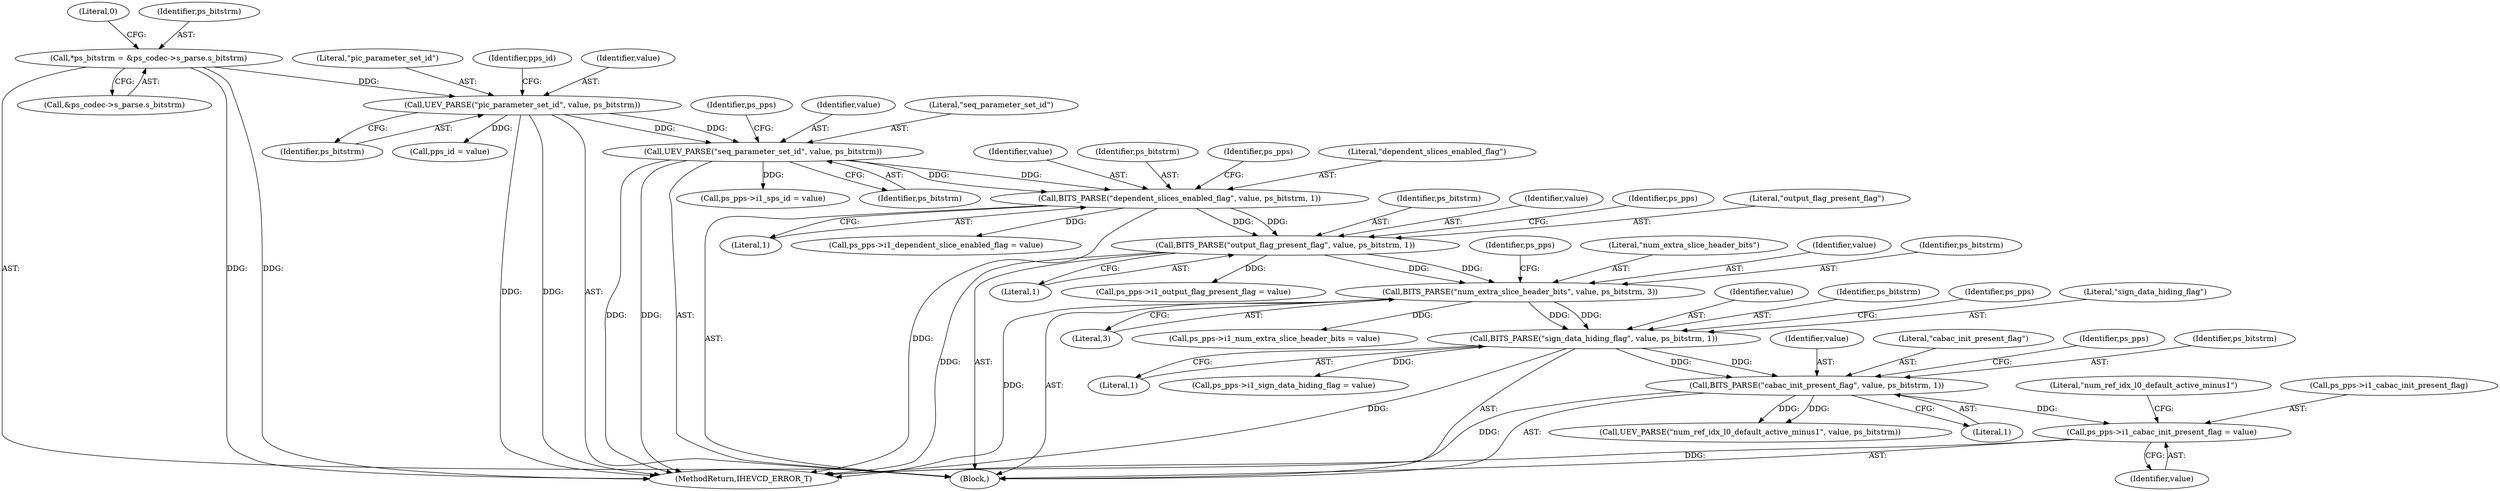 digraph "0_Android_ebaa71da6362c497310377df509651974401d258@pointer" {
"1000266" [label="(Call,ps_pps->i1_cabac_init_present_flag = value)"];
"1000261" [label="(Call,BITS_PARSE(\"cabac_init_present_flag\", value, ps_bitstrm, 1))"];
"1000251" [label="(Call,BITS_PARSE(\"sign_data_hiding_flag\", value, ps_bitstrm, 1))"];
"1000241" [label="(Call,BITS_PARSE(\"num_extra_slice_header_bits\", value, ps_bitstrm, 3))"];
"1000231" [label="(Call,BITS_PARSE(\"output_flag_present_flag\", value, ps_bitstrm, 1))"];
"1000221" [label="(Call,BITS_PARSE(\"dependent_slices_enabled_flag\", value, ps_bitstrm, 1))"];
"1000180" [label="(Call,UEV_PARSE(\"seq_parameter_set_id\", value, ps_bitstrm))"];
"1000138" [label="(Call,UEV_PARSE(\"pic_parameter_set_id\", value, ps_bitstrm))"];
"1000122" [label="(Call,*ps_bitstrm = &ps_codec->s_parse.s_bitstrm)"];
"1000263" [label="(Identifier,value)"];
"1000223" [label="(Identifier,value)"];
"1000246" [label="(Call,ps_pps->i1_num_extra_slice_header_bits = value)"];
"1000271" [label="(Call,UEV_PARSE(\"num_ref_idx_l0_default_active_minus1\", value, ps_bitstrm))"];
"1000221" [label="(Call,BITS_PARSE(\"dependent_slices_enabled_flag\", value, ps_bitstrm, 1))"];
"1000224" [label="(Identifier,ps_bitstrm)"];
"1000272" [label="(Literal,\"num_ref_idx_l0_default_active_minus1\")"];
"1000262" [label="(Literal,\"cabac_init_present_flag\")"];
"1000236" [label="(Call,ps_pps->i1_output_flag_present_flag = value)"];
"1000186" [label="(Identifier,ps_pps)"];
"1000234" [label="(Identifier,ps_bitstrm)"];
"1000132" [label="(Literal,0)"];
"1000123" [label="(Identifier,ps_bitstrm)"];
"1000256" [label="(Call,ps_pps->i1_sign_data_hiding_flag = value)"];
"1000265" [label="(Literal,1)"];
"1000267" [label="(Call,ps_pps->i1_cabac_init_present_flag)"];
"1000266" [label="(Call,ps_pps->i1_cabac_init_present_flag = value)"];
"1000182" [label="(Identifier,value)"];
"1000225" [label="(Literal,1)"];
"1000261" [label="(Call,BITS_PARSE(\"cabac_init_present_flag\", value, ps_bitstrm, 1))"];
"1000248" [label="(Identifier,ps_pps)"];
"1000228" [label="(Identifier,ps_pps)"];
"1000253" [label="(Identifier,value)"];
"1000139" [label="(Literal,\"pic_parameter_set_id\")"];
"1000254" [label="(Identifier,ps_bitstrm)"];
"1000226" [label="(Call,ps_pps->i1_dependent_slice_enabled_flag = value)"];
"1000142" [label="(Call,pps_id = value)"];
"1000233" [label="(Identifier,value)"];
"1000979" [label="(MethodReturn,IHEVCD_ERROR_T)"];
"1000110" [label="(Block,)"];
"1000235" [label="(Literal,1)"];
"1000245" [label="(Literal,3)"];
"1000238" [label="(Identifier,ps_pps)"];
"1000270" [label="(Identifier,value)"];
"1000181" [label="(Literal,\"seq_parameter_set_id\")"];
"1000124" [label="(Call,&ps_codec->s_parse.s_bitstrm)"];
"1000242" [label="(Literal,\"num_extra_slice_header_bits\")"];
"1000143" [label="(Identifier,pps_id)"];
"1000243" [label="(Identifier,value)"];
"1000268" [label="(Identifier,ps_pps)"];
"1000244" [label="(Identifier,ps_bitstrm)"];
"1000264" [label="(Identifier,ps_bitstrm)"];
"1000141" [label="(Identifier,ps_bitstrm)"];
"1000184" [label="(Call,ps_pps->i1_sps_id = value)"];
"1000122" [label="(Call,*ps_bitstrm = &ps_codec->s_parse.s_bitstrm)"];
"1000232" [label="(Literal,\"output_flag_present_flag\")"];
"1000241" [label="(Call,BITS_PARSE(\"num_extra_slice_header_bits\", value, ps_bitstrm, 3))"];
"1000180" [label="(Call,UEV_PARSE(\"seq_parameter_set_id\", value, ps_bitstrm))"];
"1000255" [label="(Literal,1)"];
"1000258" [label="(Identifier,ps_pps)"];
"1000138" [label="(Call,UEV_PARSE(\"pic_parameter_set_id\", value, ps_bitstrm))"];
"1000231" [label="(Call,BITS_PARSE(\"output_flag_present_flag\", value, ps_bitstrm, 1))"];
"1000183" [label="(Identifier,ps_bitstrm)"];
"1000222" [label="(Literal,\"dependent_slices_enabled_flag\")"];
"1000140" [label="(Identifier,value)"];
"1000251" [label="(Call,BITS_PARSE(\"sign_data_hiding_flag\", value, ps_bitstrm, 1))"];
"1000252" [label="(Literal,\"sign_data_hiding_flag\")"];
"1000266" -> "1000110"  [label="AST: "];
"1000266" -> "1000270"  [label="CFG: "];
"1000267" -> "1000266"  [label="AST: "];
"1000270" -> "1000266"  [label="AST: "];
"1000272" -> "1000266"  [label="CFG: "];
"1000266" -> "1000979"  [label="DDG: "];
"1000261" -> "1000266"  [label="DDG: "];
"1000261" -> "1000110"  [label="AST: "];
"1000261" -> "1000265"  [label="CFG: "];
"1000262" -> "1000261"  [label="AST: "];
"1000263" -> "1000261"  [label="AST: "];
"1000264" -> "1000261"  [label="AST: "];
"1000265" -> "1000261"  [label="AST: "];
"1000268" -> "1000261"  [label="CFG: "];
"1000261" -> "1000979"  [label="DDG: "];
"1000251" -> "1000261"  [label="DDG: "];
"1000251" -> "1000261"  [label="DDG: "];
"1000261" -> "1000271"  [label="DDG: "];
"1000261" -> "1000271"  [label="DDG: "];
"1000251" -> "1000110"  [label="AST: "];
"1000251" -> "1000255"  [label="CFG: "];
"1000252" -> "1000251"  [label="AST: "];
"1000253" -> "1000251"  [label="AST: "];
"1000254" -> "1000251"  [label="AST: "];
"1000255" -> "1000251"  [label="AST: "];
"1000258" -> "1000251"  [label="CFG: "];
"1000251" -> "1000979"  [label="DDG: "];
"1000241" -> "1000251"  [label="DDG: "];
"1000241" -> "1000251"  [label="DDG: "];
"1000251" -> "1000256"  [label="DDG: "];
"1000241" -> "1000110"  [label="AST: "];
"1000241" -> "1000245"  [label="CFG: "];
"1000242" -> "1000241"  [label="AST: "];
"1000243" -> "1000241"  [label="AST: "];
"1000244" -> "1000241"  [label="AST: "];
"1000245" -> "1000241"  [label="AST: "];
"1000248" -> "1000241"  [label="CFG: "];
"1000241" -> "1000979"  [label="DDG: "];
"1000231" -> "1000241"  [label="DDG: "];
"1000231" -> "1000241"  [label="DDG: "];
"1000241" -> "1000246"  [label="DDG: "];
"1000231" -> "1000110"  [label="AST: "];
"1000231" -> "1000235"  [label="CFG: "];
"1000232" -> "1000231"  [label="AST: "];
"1000233" -> "1000231"  [label="AST: "];
"1000234" -> "1000231"  [label="AST: "];
"1000235" -> "1000231"  [label="AST: "];
"1000238" -> "1000231"  [label="CFG: "];
"1000231" -> "1000979"  [label="DDG: "];
"1000221" -> "1000231"  [label="DDG: "];
"1000221" -> "1000231"  [label="DDG: "];
"1000231" -> "1000236"  [label="DDG: "];
"1000221" -> "1000110"  [label="AST: "];
"1000221" -> "1000225"  [label="CFG: "];
"1000222" -> "1000221"  [label="AST: "];
"1000223" -> "1000221"  [label="AST: "];
"1000224" -> "1000221"  [label="AST: "];
"1000225" -> "1000221"  [label="AST: "];
"1000228" -> "1000221"  [label="CFG: "];
"1000221" -> "1000979"  [label="DDG: "];
"1000180" -> "1000221"  [label="DDG: "];
"1000180" -> "1000221"  [label="DDG: "];
"1000221" -> "1000226"  [label="DDG: "];
"1000180" -> "1000110"  [label="AST: "];
"1000180" -> "1000183"  [label="CFG: "];
"1000181" -> "1000180"  [label="AST: "];
"1000182" -> "1000180"  [label="AST: "];
"1000183" -> "1000180"  [label="AST: "];
"1000186" -> "1000180"  [label="CFG: "];
"1000180" -> "1000979"  [label="DDG: "];
"1000180" -> "1000979"  [label="DDG: "];
"1000138" -> "1000180"  [label="DDG: "];
"1000138" -> "1000180"  [label="DDG: "];
"1000180" -> "1000184"  [label="DDG: "];
"1000138" -> "1000110"  [label="AST: "];
"1000138" -> "1000141"  [label="CFG: "];
"1000139" -> "1000138"  [label="AST: "];
"1000140" -> "1000138"  [label="AST: "];
"1000141" -> "1000138"  [label="AST: "];
"1000143" -> "1000138"  [label="CFG: "];
"1000138" -> "1000979"  [label="DDG: "];
"1000138" -> "1000979"  [label="DDG: "];
"1000122" -> "1000138"  [label="DDG: "];
"1000138" -> "1000142"  [label="DDG: "];
"1000122" -> "1000110"  [label="AST: "];
"1000122" -> "1000124"  [label="CFG: "];
"1000123" -> "1000122"  [label="AST: "];
"1000124" -> "1000122"  [label="AST: "];
"1000132" -> "1000122"  [label="CFG: "];
"1000122" -> "1000979"  [label="DDG: "];
"1000122" -> "1000979"  [label="DDG: "];
}
